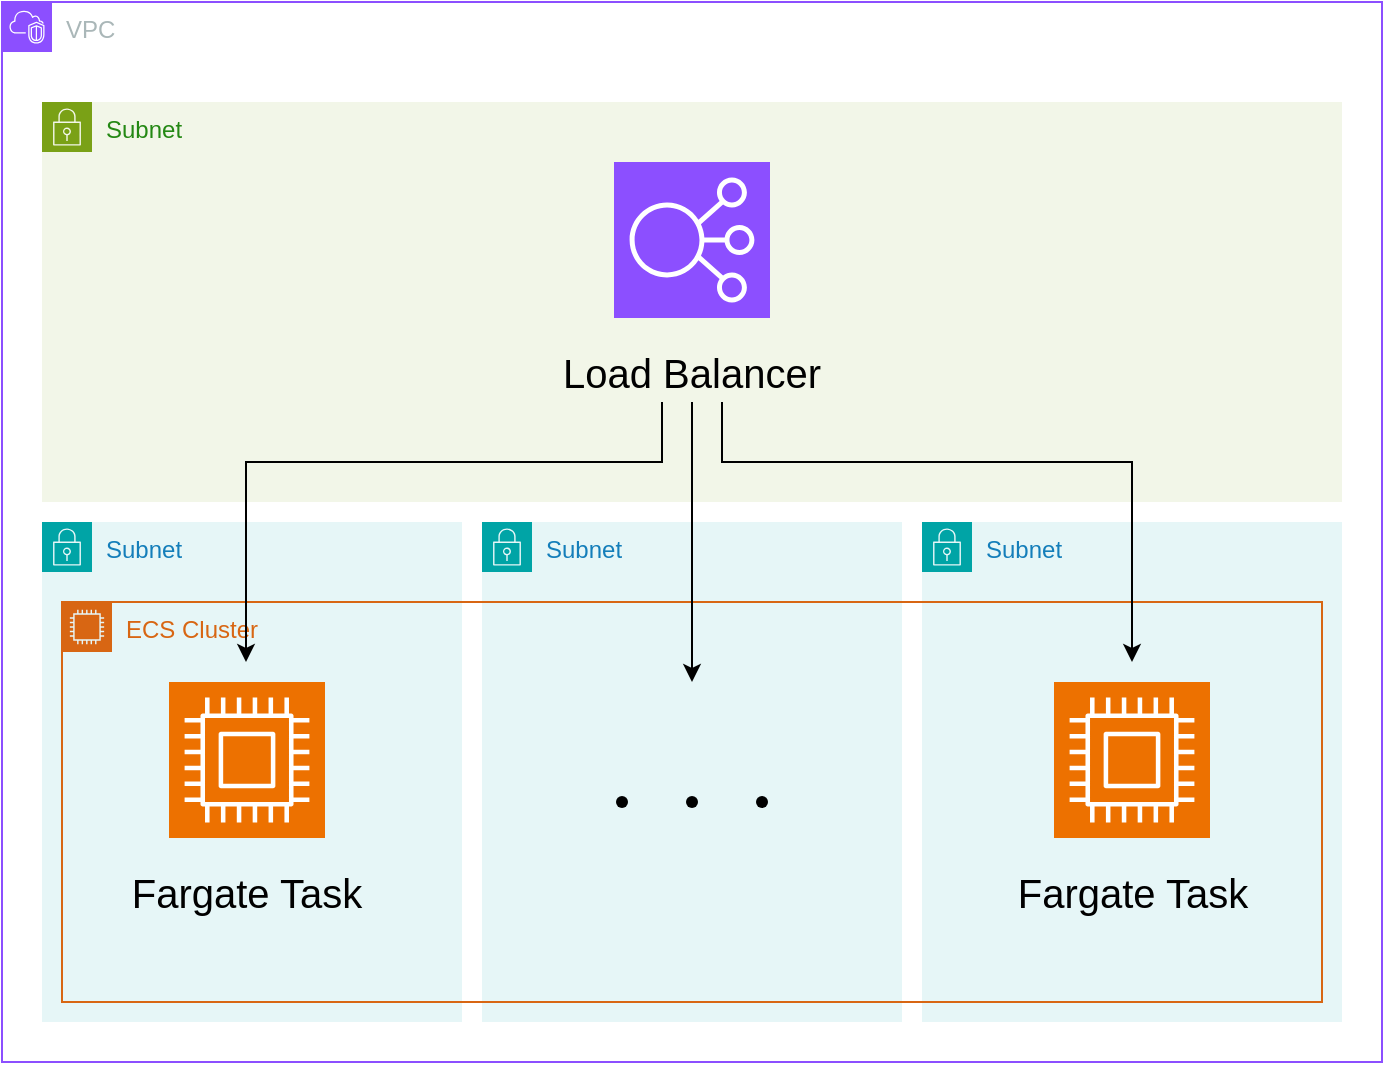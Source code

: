 <mxfile version="24.0.2" type="device">
  <diagram name="Page-1" id="z6MlrTnO1uHHdYoNLohP">
    <mxGraphModel dx="1430" dy="777" grid="1" gridSize="10" guides="1" tooltips="1" connect="1" arrows="1" fold="1" page="1" pageScale="1" pageWidth="850" pageHeight="1100" math="0" shadow="0">
      <root>
        <mxCell id="0" />
        <mxCell id="1" parent="0" />
        <mxCell id="kLg6Jg3YBVWp2qByYzMm-1" value="VPC" style="points=[[0,0],[0.25,0],[0.5,0],[0.75,0],[1,0],[1,0.25],[1,0.5],[1,0.75],[1,1],[0.75,1],[0.5,1],[0.25,1],[0,1],[0,0.75],[0,0.5],[0,0.25]];outlineConnect=0;gradientColor=none;html=1;whiteSpace=wrap;fontSize=12;fontStyle=0;container=0;pointerEvents=0;collapsible=0;recursiveResize=0;shape=mxgraph.aws4.group;grIcon=mxgraph.aws4.group_vpc2;strokeColor=#8C4FFF;fillColor=none;verticalAlign=top;align=left;spacingLeft=30;fontColor=#AAB7B8;dashed=0;" parent="1" vertex="1">
          <mxGeometry x="80" y="440" width="690" height="530" as="geometry" />
        </mxCell>
        <mxCell id="kLg6Jg3YBVWp2qByYzMm-2" value="Subnet" style="points=[[0,0],[0.25,0],[0.5,0],[0.75,0],[1,0],[1,0.25],[1,0.5],[1,0.75],[1,1],[0.75,1],[0.5,1],[0.25,1],[0,1],[0,0.75],[0,0.5],[0,0.25]];outlineConnect=0;gradientColor=none;html=1;whiteSpace=wrap;fontSize=12;fontStyle=0;container=0;pointerEvents=0;collapsible=0;recursiveResize=0;shape=mxgraph.aws4.group;grIcon=mxgraph.aws4.group_security_group;grStroke=0;strokeColor=#7AA116;fillColor=#F2F6E8;verticalAlign=top;align=left;spacingLeft=30;fontColor=#248814;dashed=0;" parent="1" vertex="1">
          <mxGeometry x="100" y="490" width="650" height="200" as="geometry" />
        </mxCell>
        <mxCell id="kLg6Jg3YBVWp2qByYzMm-12" value="Subnet" style="points=[[0,0],[0.25,0],[0.5,0],[0.75,0],[1,0],[1,0.25],[1,0.5],[1,0.75],[1,1],[0.75,1],[0.5,1],[0.25,1],[0,1],[0,0.75],[0,0.5],[0,0.25]];outlineConnect=0;gradientColor=none;html=1;whiteSpace=wrap;fontSize=12;fontStyle=0;container=0;pointerEvents=0;collapsible=0;recursiveResize=0;shape=mxgraph.aws4.group;grIcon=mxgraph.aws4.group_security_group;grStroke=0;strokeColor=#00A4A6;fillColor=#E6F6F7;verticalAlign=top;align=left;spacingLeft=30;fontColor=#147EBA;dashed=0;" parent="1" vertex="1">
          <mxGeometry x="100" y="700" width="210" height="250" as="geometry" />
        </mxCell>
        <mxCell id="kLg6Jg3YBVWp2qByYzMm-18" value="Subnet" style="points=[[0,0],[0.25,0],[0.5,0],[0.75,0],[1,0],[1,0.25],[1,0.5],[1,0.75],[1,1],[0.75,1],[0.5,1],[0.25,1],[0,1],[0,0.75],[0,0.5],[0,0.25]];outlineConnect=0;gradientColor=none;html=1;whiteSpace=wrap;fontSize=12;fontStyle=0;container=0;pointerEvents=0;collapsible=0;recursiveResize=0;shape=mxgraph.aws4.group;grIcon=mxgraph.aws4.group_security_group;grStroke=0;strokeColor=#00A4A6;fillColor=#E6F6F7;verticalAlign=top;align=left;spacingLeft=30;fontColor=#147EBA;dashed=0;" parent="1" vertex="1">
          <mxGeometry x="540" y="700" width="210" height="250" as="geometry" />
        </mxCell>
        <mxCell id="v80teGkm0YCfTtcgUuVg-2" value="Subnet" style="points=[[0,0],[0.25,0],[0.5,0],[0.75,0],[1,0],[1,0.25],[1,0.5],[1,0.75],[1,1],[0.75,1],[0.5,1],[0.25,1],[0,1],[0,0.75],[0,0.5],[0,0.25]];outlineConnect=0;gradientColor=none;html=1;whiteSpace=wrap;fontSize=12;fontStyle=0;container=0;pointerEvents=0;collapsible=0;recursiveResize=0;shape=mxgraph.aws4.group;grIcon=mxgraph.aws4.group_security_group;grStroke=0;strokeColor=#00A4A6;fillColor=#E6F6F7;verticalAlign=top;align=left;spacingLeft=30;fontColor=#147EBA;dashed=0;" vertex="1" parent="1">
          <mxGeometry x="320" y="700" width="210" height="250" as="geometry" />
        </mxCell>
        <mxCell id="v80teGkm0YCfTtcgUuVg-4" value="ECS Cluster" style="points=[[0,0],[0.25,0],[0.5,0],[0.75,0],[1,0],[1,0.25],[1,0.5],[1,0.75],[1,1],[0.75,1],[0.5,1],[0.25,1],[0,1],[0,0.75],[0,0.5],[0,0.25]];outlineConnect=0;gradientColor=none;html=1;whiteSpace=wrap;fontSize=12;fontStyle=0;container=1;pointerEvents=0;collapsible=0;recursiveResize=0;shape=mxgraph.aws4.group;grIcon=mxgraph.aws4.group_ec2_instance_contents;strokeColor=#D86613;fillColor=none;verticalAlign=top;align=left;spacingLeft=30;fontColor=#D86613;dashed=0;" vertex="1" parent="1">
          <mxGeometry x="110" y="740" width="630" height="200" as="geometry" />
        </mxCell>
        <mxCell id="v80teGkm0YCfTtcgUuVg-1" value="" style="group" vertex="1" connectable="0" parent="v80teGkm0YCfTtcgUuVg-4">
          <mxGeometry x="270" y="90" width="90" height="20" as="geometry" />
        </mxCell>
        <mxCell id="kLg6Jg3YBVWp2qByYzMm-9" value="" style="shape=waypoint;sketch=0;fillStyle=solid;size=6;pointerEvents=1;points=[];fillColor=none;resizable=0;rotatable=0;perimeter=centerPerimeter;snapToPoint=1;container=0;" parent="v80teGkm0YCfTtcgUuVg-1" vertex="1">
          <mxGeometry width="20" height="20" as="geometry" />
        </mxCell>
        <mxCell id="kLg6Jg3YBVWp2qByYzMm-10" value="" style="shape=waypoint;sketch=0;fillStyle=solid;size=6;pointerEvents=1;points=[];fillColor=none;resizable=0;rotatable=0;perimeter=centerPerimeter;snapToPoint=1;container=0;" parent="v80teGkm0YCfTtcgUuVg-1" vertex="1">
          <mxGeometry x="35" width="20" height="20" as="geometry" />
        </mxCell>
        <mxCell id="kLg6Jg3YBVWp2qByYzMm-11" value="" style="shape=waypoint;sketch=0;fillStyle=solid;size=6;pointerEvents=1;points=[];fillColor=none;resizable=0;rotatable=0;perimeter=centerPerimeter;snapToPoint=1;container=0;" parent="v80teGkm0YCfTtcgUuVg-1" vertex="1">
          <mxGeometry x="70" width="20" height="20" as="geometry" />
        </mxCell>
        <mxCell id="v80teGkm0YCfTtcgUuVg-8" value="" style="group" vertex="1" connectable="0" parent="v80teGkm0YCfTtcgUuVg-4">
          <mxGeometry x="472.5" y="40" width="125" height="120" as="geometry" />
        </mxCell>
        <mxCell id="v80teGkm0YCfTtcgUuVg-9" value="" style="sketch=0;points=[[0,0,0],[0.25,0,0],[0.5,0,0],[0.75,0,0],[1,0,0],[0,1,0],[0.25,1,0],[0.5,1,0],[0.75,1,0],[1,1,0],[0,0.25,0],[0,0.5,0],[0,0.75,0],[1,0.25,0],[1,0.5,0],[1,0.75,0]];outlineConnect=0;fontColor=#232F3E;fillColor=#ED7100;strokeColor=#ffffff;dashed=0;verticalLabelPosition=bottom;verticalAlign=top;align=center;html=1;fontSize=12;fontStyle=0;aspect=fixed;shape=mxgraph.aws4.resourceIcon;resIcon=mxgraph.aws4.compute;" vertex="1" parent="v80teGkm0YCfTtcgUuVg-8">
          <mxGeometry x="23.5" width="78" height="78" as="geometry" />
        </mxCell>
        <mxCell id="v80teGkm0YCfTtcgUuVg-10" value="Fargate Task" style="text;html=1;align=center;verticalAlign=middle;whiteSpace=wrap;rounded=0;fontSize=20;" vertex="1" parent="v80teGkm0YCfTtcgUuVg-8">
          <mxGeometry y="90" width="125" height="30" as="geometry" />
        </mxCell>
        <mxCell id="v80teGkm0YCfTtcgUuVg-7" value="" style="group" vertex="1" connectable="0" parent="v80teGkm0YCfTtcgUuVg-4">
          <mxGeometry x="30" y="40" width="125" height="120" as="geometry" />
        </mxCell>
        <mxCell id="v80teGkm0YCfTtcgUuVg-5" value="" style="sketch=0;points=[[0,0,0],[0.25,0,0],[0.5,0,0],[0.75,0,0],[1,0,0],[0,1,0],[0.25,1,0],[0.5,1,0],[0.75,1,0],[1,1,0],[0,0.25,0],[0,0.5,0],[0,0.75,0],[1,0.25,0],[1,0.5,0],[1,0.75,0]];outlineConnect=0;fontColor=#232F3E;fillColor=#ED7100;strokeColor=#ffffff;dashed=0;verticalLabelPosition=bottom;verticalAlign=top;align=center;html=1;fontSize=12;fontStyle=0;aspect=fixed;shape=mxgraph.aws4.resourceIcon;resIcon=mxgraph.aws4.compute;" vertex="1" parent="v80teGkm0YCfTtcgUuVg-7">
          <mxGeometry x="23.5" width="78" height="78" as="geometry" />
        </mxCell>
        <mxCell id="v80teGkm0YCfTtcgUuVg-6" value="Fargate Task" style="text;html=1;align=center;verticalAlign=middle;whiteSpace=wrap;rounded=0;fontSize=20;" vertex="1" parent="v80teGkm0YCfTtcgUuVg-7">
          <mxGeometry y="90" width="125" height="30" as="geometry" />
        </mxCell>
        <mxCell id="v80teGkm0YCfTtcgUuVg-15" value="" style="group" vertex="1" connectable="0" parent="1">
          <mxGeometry x="350" y="520" width="150" height="120" as="geometry" />
        </mxCell>
        <mxCell id="v80teGkm0YCfTtcgUuVg-11" value="" style="sketch=0;points=[[0,0,0],[0.25,0,0],[0.5,0,0],[0.75,0,0],[1,0,0],[0,1,0],[0.25,1,0],[0.5,1,0],[0.75,1,0],[1,1,0],[0,0.25,0],[0,0.5,0],[0,0.75,0],[1,0.25,0],[1,0.5,0],[1,0.75,0]];outlineConnect=0;fontColor=#232F3E;fillColor=#8C4FFF;strokeColor=#ffffff;dashed=0;verticalLabelPosition=bottom;verticalAlign=top;align=center;html=1;fontSize=12;fontStyle=0;aspect=fixed;shape=mxgraph.aws4.resourceIcon;resIcon=mxgraph.aws4.elastic_load_balancing;" vertex="1" parent="v80teGkm0YCfTtcgUuVg-15">
          <mxGeometry x="36" width="78" height="78" as="geometry" />
        </mxCell>
        <mxCell id="v80teGkm0YCfTtcgUuVg-14" value="Load Balancer" style="text;html=1;align=center;verticalAlign=middle;whiteSpace=wrap;rounded=0;fontSize=20;" vertex="1" parent="v80teGkm0YCfTtcgUuVg-15">
          <mxGeometry y="90" width="150" height="30" as="geometry" />
        </mxCell>
        <mxCell id="v80teGkm0YCfTtcgUuVg-16" style="edgeStyle=orthogonalEdgeStyle;rounded=0;orthogonalLoop=1;jettySize=auto;html=1;" edge="1" parent="1" source="v80teGkm0YCfTtcgUuVg-14">
          <mxGeometry relative="1" as="geometry">
            <mxPoint x="202" y="770" as="targetPoint" />
            <Array as="points">
              <mxPoint x="410" y="670" />
              <mxPoint x="202" y="670" />
            </Array>
          </mxGeometry>
        </mxCell>
        <mxCell id="v80teGkm0YCfTtcgUuVg-17" style="edgeStyle=orthogonalEdgeStyle;rounded=0;orthogonalLoop=1;jettySize=auto;html=1;" edge="1" parent="1" source="v80teGkm0YCfTtcgUuVg-14">
          <mxGeometry relative="1" as="geometry">
            <mxPoint x="645" y="770" as="targetPoint" />
            <Array as="points">
              <mxPoint x="440" y="670" />
              <mxPoint x="645" y="670" />
            </Array>
          </mxGeometry>
        </mxCell>
        <mxCell id="v80teGkm0YCfTtcgUuVg-18" style="edgeStyle=orthogonalEdgeStyle;rounded=0;orthogonalLoop=1;jettySize=auto;html=1;" edge="1" parent="1" source="v80teGkm0YCfTtcgUuVg-14">
          <mxGeometry relative="1" as="geometry">
            <mxPoint x="425" y="780" as="targetPoint" />
          </mxGeometry>
        </mxCell>
      </root>
    </mxGraphModel>
  </diagram>
</mxfile>
